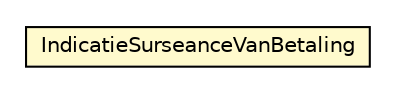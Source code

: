 #!/usr/local/bin/dot
#
# Class diagram 
# Generated by UMLGraph version R5_6-24-gf6e263 (http://www.umlgraph.org/)
#

digraph G {
	edge [fontname="Helvetica",fontsize=10,labelfontname="Helvetica",labelfontsize=10];
	node [fontname="Helvetica",fontsize=10,shape=plaintext];
	nodesep=0.25;
	ranksep=0.5;
	// nl.egem.stuf.sector.bg._0204.NNPFund.IndicatieSurseanceVanBetaling
	c118779 [label=<<table title="nl.egem.stuf.sector.bg._0204.NNPFund.IndicatieSurseanceVanBetaling" border="0" cellborder="1" cellspacing="0" cellpadding="2" port="p" bgcolor="lemonChiffon" href="./NNPFund.IndicatieSurseanceVanBetaling.html">
		<tr><td><table border="0" cellspacing="0" cellpadding="1">
<tr><td align="center" balign="center"> IndicatieSurseanceVanBetaling </td></tr>
		</table></td></tr>
		</table>>, URL="./NNPFund.IndicatieSurseanceVanBetaling.html", fontname="Helvetica", fontcolor="black", fontsize=10.0];
}

